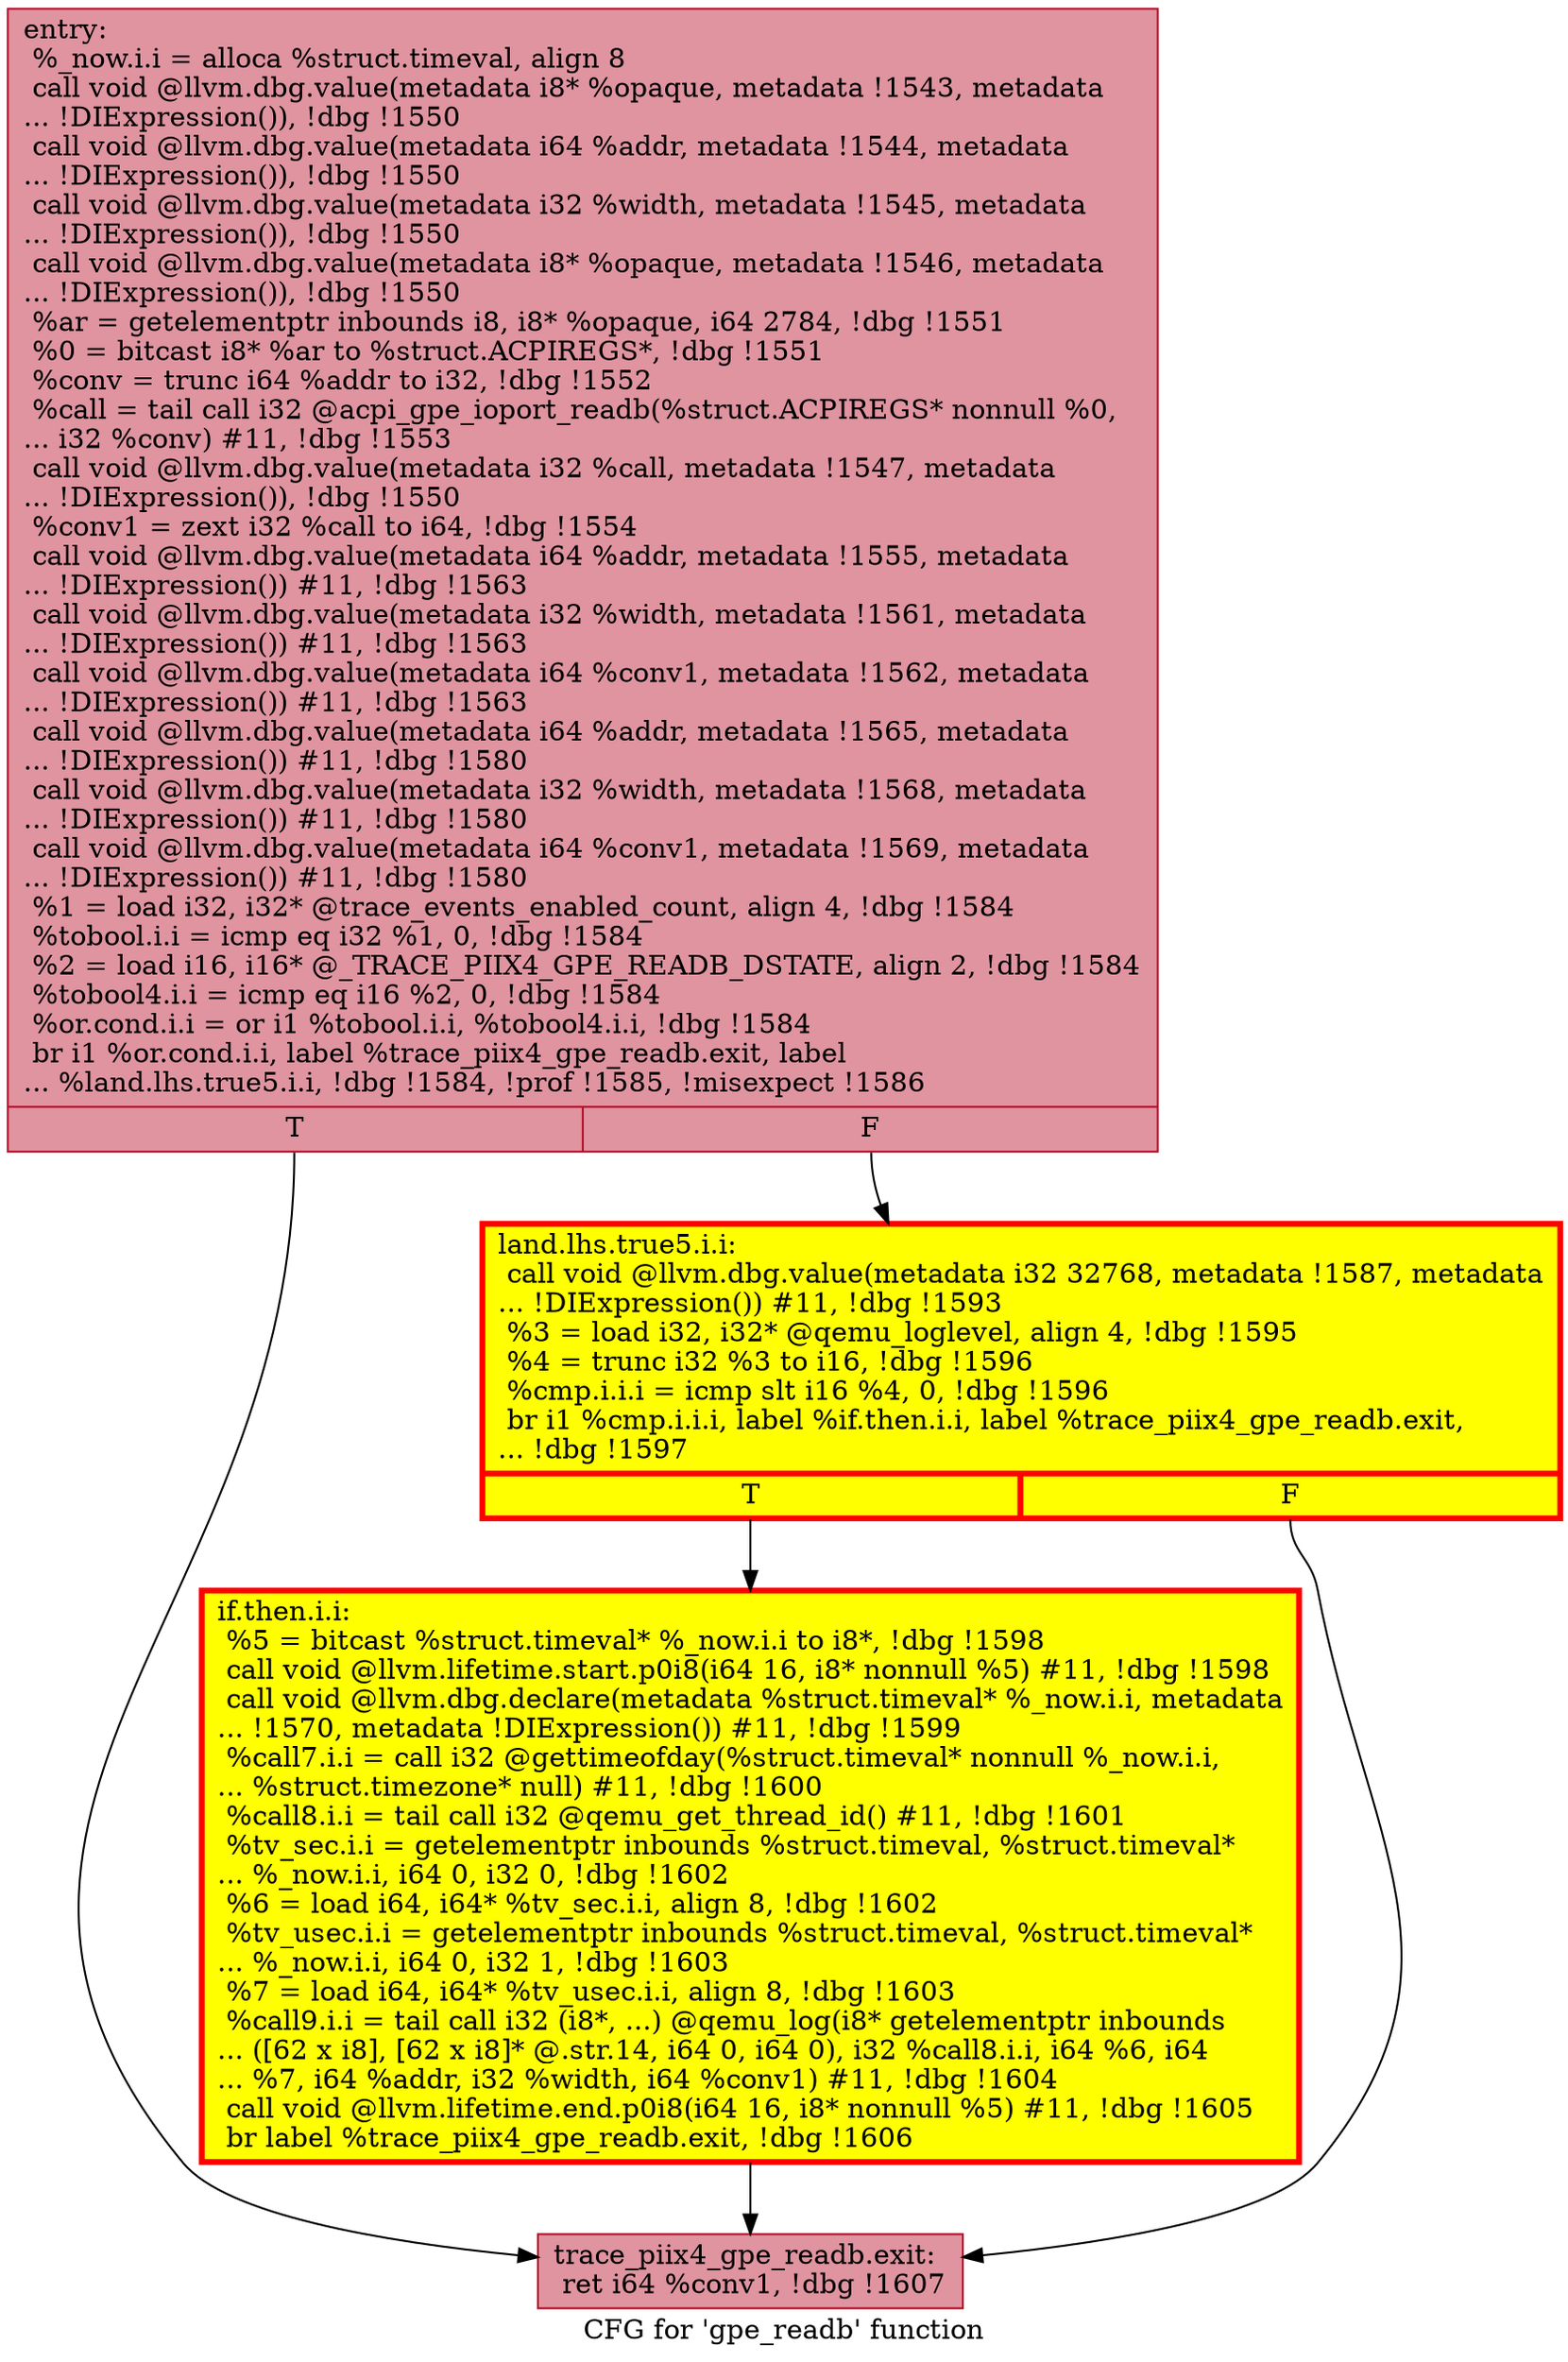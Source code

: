 digraph "CFG for 'gpe_readb' function" {
	label="CFG for 'gpe_readb' function";

	Node0x560388b40890 [shape=record,color="#b70d28ff", style=filled, fillcolor="#b70d2870",label="{entry:\l  %_now.i.i = alloca %struct.timeval, align 8\l  call void @llvm.dbg.value(metadata i8* %opaque, metadata !1543, metadata\l... !DIExpression()), !dbg !1550\l  call void @llvm.dbg.value(metadata i64 %addr, metadata !1544, metadata\l... !DIExpression()), !dbg !1550\l  call void @llvm.dbg.value(metadata i32 %width, metadata !1545, metadata\l... !DIExpression()), !dbg !1550\l  call void @llvm.dbg.value(metadata i8* %opaque, metadata !1546, metadata\l... !DIExpression()), !dbg !1550\l  %ar = getelementptr inbounds i8, i8* %opaque, i64 2784, !dbg !1551\l  %0 = bitcast i8* %ar to %struct.ACPIREGS*, !dbg !1551\l  %conv = trunc i64 %addr to i32, !dbg !1552\l  %call = tail call i32 @acpi_gpe_ioport_readb(%struct.ACPIREGS* nonnull %0,\l... i32 %conv) #11, !dbg !1553\l  call void @llvm.dbg.value(metadata i32 %call, metadata !1547, metadata\l... !DIExpression()), !dbg !1550\l  %conv1 = zext i32 %call to i64, !dbg !1554\l  call void @llvm.dbg.value(metadata i64 %addr, metadata !1555, metadata\l... !DIExpression()) #11, !dbg !1563\l  call void @llvm.dbg.value(metadata i32 %width, metadata !1561, metadata\l... !DIExpression()) #11, !dbg !1563\l  call void @llvm.dbg.value(metadata i64 %conv1, metadata !1562, metadata\l... !DIExpression()) #11, !dbg !1563\l  call void @llvm.dbg.value(metadata i64 %addr, metadata !1565, metadata\l... !DIExpression()) #11, !dbg !1580\l  call void @llvm.dbg.value(metadata i32 %width, metadata !1568, metadata\l... !DIExpression()) #11, !dbg !1580\l  call void @llvm.dbg.value(metadata i64 %conv1, metadata !1569, metadata\l... !DIExpression()) #11, !dbg !1580\l  %1 = load i32, i32* @trace_events_enabled_count, align 4, !dbg !1584\l  %tobool.i.i = icmp eq i32 %1, 0, !dbg !1584\l  %2 = load i16, i16* @_TRACE_PIIX4_GPE_READB_DSTATE, align 2, !dbg !1584\l  %tobool4.i.i = icmp eq i16 %2, 0, !dbg !1584\l  %or.cond.i.i = or i1 %tobool.i.i, %tobool4.i.i, !dbg !1584\l  br i1 %or.cond.i.i, label %trace_piix4_gpe_readb.exit, label\l... %land.lhs.true5.i.i, !dbg !1584, !prof !1585, !misexpect !1586\l|{<s0>T|<s1>F}}"];
	Node0x560388b40890:s0 -> Node0x560388c2c870;
	Node0x560388b40890:s1 -> Node0x560388ae4590;
	Node0x560388ae4590 [shape=record,penwidth=3.0, style="filled", color="red", fillcolor="yellow",label="{land.lhs.true5.i.i:                               \l  call void @llvm.dbg.value(metadata i32 32768, metadata !1587, metadata\l... !DIExpression()) #11, !dbg !1593\l  %3 = load i32, i32* @qemu_loglevel, align 4, !dbg !1595\l  %4 = trunc i32 %3 to i16, !dbg !1596\l  %cmp.i.i.i = icmp slt i16 %4, 0, !dbg !1596\l  br i1 %cmp.i.i.i, label %if.then.i.i, label %trace_piix4_gpe_readb.exit,\l... !dbg !1597\l|{<s0>T|<s1>F}}"];
	Node0x560388ae4590:s0 -> Node0x560388be5d40;
	Node0x560388ae4590:s1 -> Node0x560388c2c870;
	Node0x560388be5d40 [shape=record,penwidth=3.0, style="filled", color="red", fillcolor="yellow",label="{if.then.i.i:                                      \l  %5 = bitcast %struct.timeval* %_now.i.i to i8*, !dbg !1598\l  call void @llvm.lifetime.start.p0i8(i64 16, i8* nonnull %5) #11, !dbg !1598\l  call void @llvm.dbg.declare(metadata %struct.timeval* %_now.i.i, metadata\l... !1570, metadata !DIExpression()) #11, !dbg !1599\l  %call7.i.i = call i32 @gettimeofday(%struct.timeval* nonnull %_now.i.i,\l... %struct.timezone* null) #11, !dbg !1600\l  %call8.i.i = tail call i32 @qemu_get_thread_id() #11, !dbg !1601\l  %tv_sec.i.i = getelementptr inbounds %struct.timeval, %struct.timeval*\l... %_now.i.i, i64 0, i32 0, !dbg !1602\l  %6 = load i64, i64* %tv_sec.i.i, align 8, !dbg !1602\l  %tv_usec.i.i = getelementptr inbounds %struct.timeval, %struct.timeval*\l... %_now.i.i, i64 0, i32 1, !dbg !1603\l  %7 = load i64, i64* %tv_usec.i.i, align 8, !dbg !1603\l  %call9.i.i = tail call i32 (i8*, ...) @qemu_log(i8* getelementptr inbounds\l... ([62 x i8], [62 x i8]* @.str.14, i64 0, i64 0), i32 %call8.i.i, i64 %6, i64\l... %7, i64 %addr, i32 %width, i64 %conv1) #11, !dbg !1604\l  call void @llvm.lifetime.end.p0i8(i64 16, i8* nonnull %5) #11, !dbg !1605\l  br label %trace_piix4_gpe_readb.exit, !dbg !1606\l}"];
	Node0x560388be5d40 -> Node0x560388c2c870;
	Node0x560388c2c870 [shape=record,color="#b70d28ff", style=filled, fillcolor="#b70d2870",label="{trace_piix4_gpe_readb.exit:                       \l  ret i64 %conv1, !dbg !1607\l}"];
}
